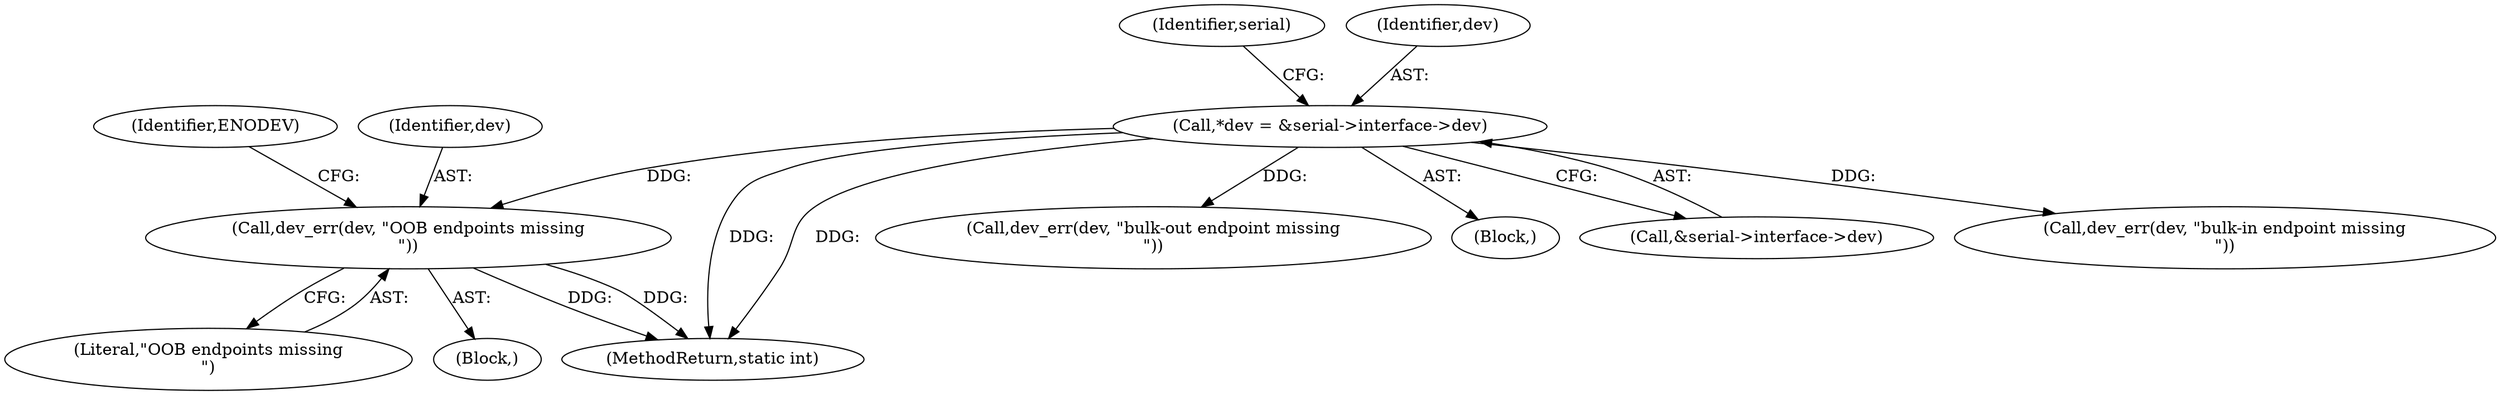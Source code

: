 digraph "0_linux_5a07975ad0a36708c6b0a5b9fea1ff811d0b0c1f@pointer" {
"1000129" [label="(Call,dev_err(dev, \"OOB endpoints missing\n\"))"];
"1000105" [label="(Call,*dev = &serial->interface->dev)"];
"1000134" [label="(Identifier,ENODEV)"];
"1000130" [label="(Identifier,dev)"];
"1000131" [label="(Literal,\"OOB endpoints missing\n\")"];
"1000119" [label="(Identifier,serial)"];
"1000177" [label="(Call,dev_err(dev, \"bulk-out endpoint missing\n\"))"];
"1000105" [label="(Call,*dev = &serial->interface->dev)"];
"1000129" [label="(Call,dev_err(dev, \"OOB endpoints missing\n\"))"];
"1000128" [label="(Block,)"];
"1000103" [label="(Block,)"];
"1000107" [label="(Call,&serial->interface->dev)"];
"1000106" [label="(Identifier,dev)"];
"1000161" [label="(Call,dev_err(dev, \"bulk-in endpoint missing\n\"))"];
"1000242" [label="(MethodReturn,static int)"];
"1000129" -> "1000128"  [label="AST: "];
"1000129" -> "1000131"  [label="CFG: "];
"1000130" -> "1000129"  [label="AST: "];
"1000131" -> "1000129"  [label="AST: "];
"1000134" -> "1000129"  [label="CFG: "];
"1000129" -> "1000242"  [label="DDG: "];
"1000129" -> "1000242"  [label="DDG: "];
"1000105" -> "1000129"  [label="DDG: "];
"1000105" -> "1000103"  [label="AST: "];
"1000105" -> "1000107"  [label="CFG: "];
"1000106" -> "1000105"  [label="AST: "];
"1000107" -> "1000105"  [label="AST: "];
"1000119" -> "1000105"  [label="CFG: "];
"1000105" -> "1000242"  [label="DDG: "];
"1000105" -> "1000242"  [label="DDG: "];
"1000105" -> "1000161"  [label="DDG: "];
"1000105" -> "1000177"  [label="DDG: "];
}
